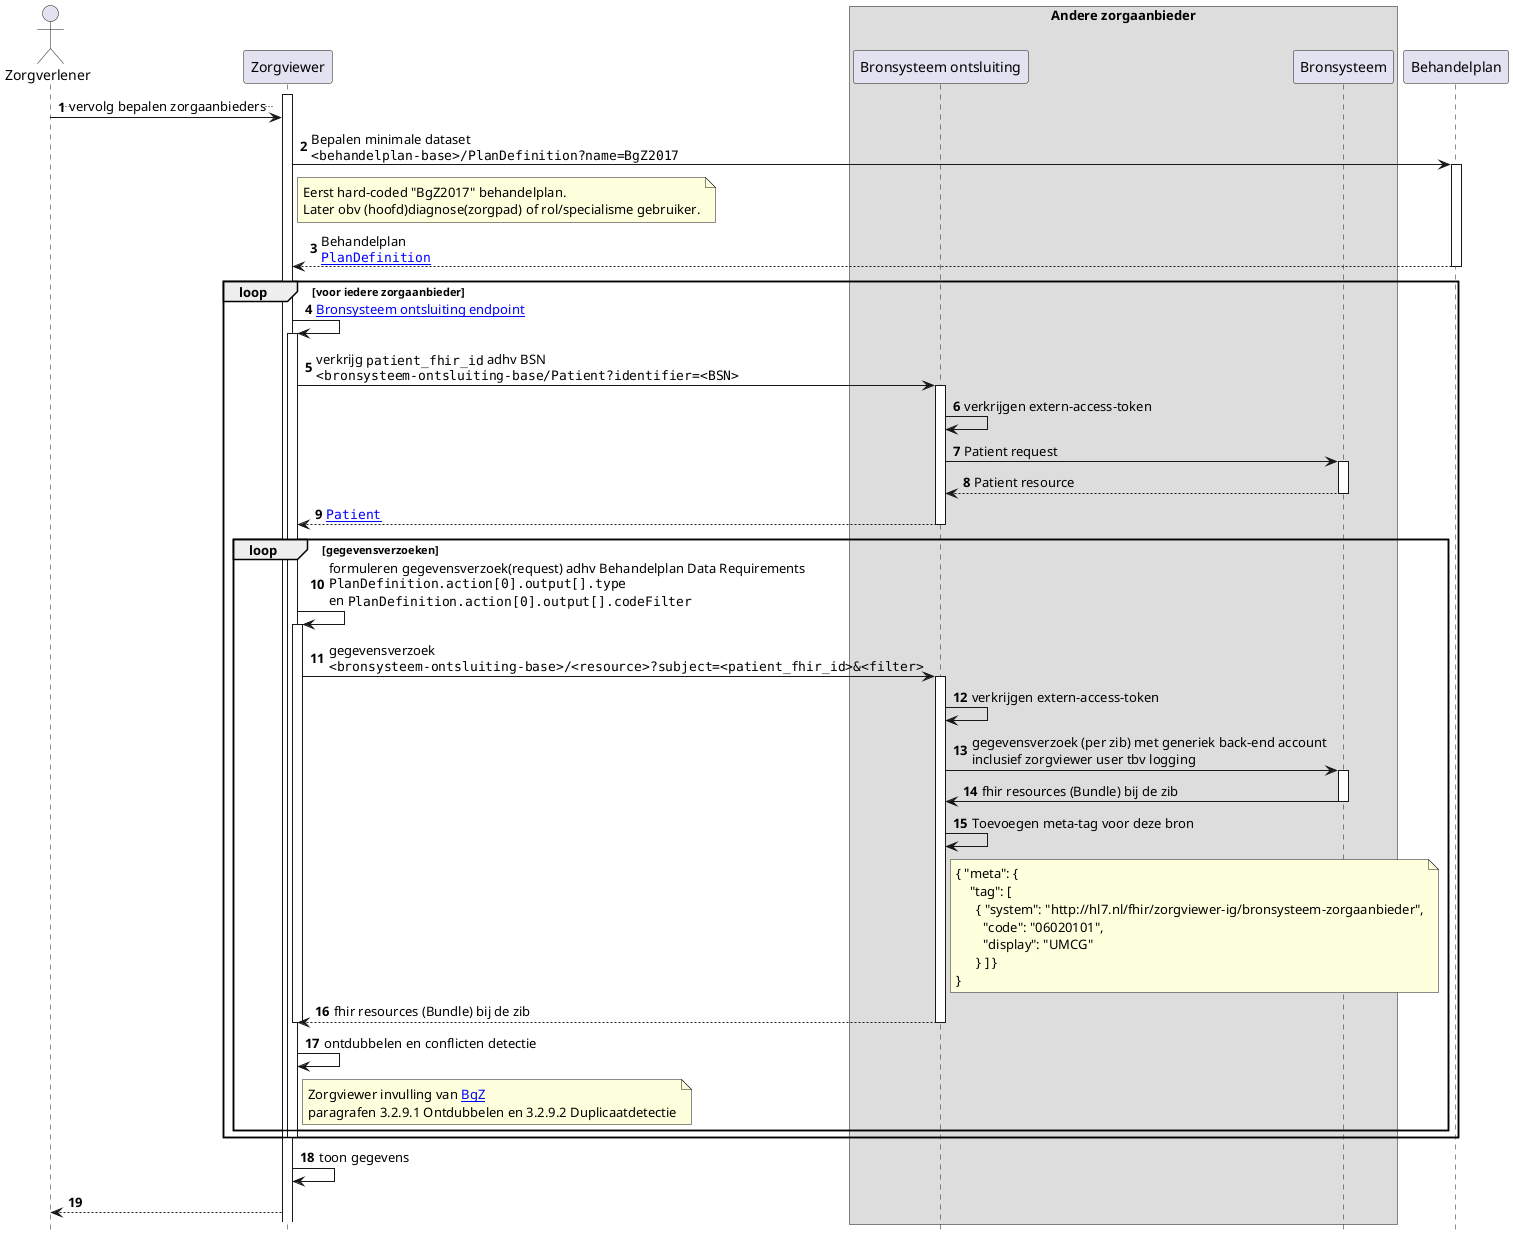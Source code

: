 @startuml
hide footbox
autonumber

actor Zorgverlener
participant Zorgviewer
box "Andere zorgaanbieder"
participant "Bronsysteem ontsluiting" as Bron
participant Bronsysteem
end box
participant Behandelplan

activate Zorgviewer
Zorgverlener->Zorgviewer: ..vervolg bepalen zorgaanbieders..
Zorgviewer->Behandelplan: Bepalen minimale dataset\n""<behandelplan-base>/PlanDefinition?name=BgZ2017""
note right Zorgviewer
  Eerst hard-coded "BgZ2017" behandelplan.
  Later obv (hoofd)diagnose(zorgpad) of rol/specialisme gebruiker.
end note
activate Behandelplan
Behandelplan-->Zorgviewer: Behandelplan\n""[[StructureDefinition-PlanDefinition.html PlanDefinition]]""
deactivate Behandelplan
loop voor iedere zorgaanbieder
  Zorgviewer->Zorgviewer: [[Endpoint-UMCG.html Bronsysteem ontsluiting endpoint]]
  activate Zorgviewer
  Zorgviewer->Bron : verkrijg ""patient_fhir_id"" adhv BSN\n""<bronsysteem-ontsluiting-base/Patient?identifier=<BSN>""
  activate Bron
  Bron->Bron : verkrijgen extern-access-token
  Bron->Bronsysteem : Patient request
  activate Bronsysteem
  Bronsysteem-->Bron : Patient resource
  deactivate Bronsysteem
  Bron-->Zorgviewer : ""[[StructureDefinition-Patient.html Patient]]""
  deactivate Bron
  loop gegevensverzoeken
    Zorgviewer->Zorgviewer: formuleren gegevensverzoek(request) adhv Behandelplan Data Requirements\n""PlanDefinition.action[0].output[].type""\nen ""PlanDefinition.action[0].output[].codeFilter""
    activate Zorgviewer
    Zorgviewer->Bron: gegevensverzoek\n""<bronsysteem-ontsluiting-base>/<resource>?subject=<patient_fhir_id>&<filter>""
    activate Bron
    Bron->Bron : verkrijgen extern-access-token
    Bron->Bronsysteem : gegevensverzoek (per zib) met generiek back-end account\ninclusief zorgviewer user tbv logging
    activate Bronsysteem
    Bronsysteem->Bron: fhir resources (Bundle) bij de zib
    deactivate Bronsysteem
    Bron->Bron: Toevoegen meta-tag voor deze bron
    note right Bron
{ "meta": {
    "tag": [
      { "system": "http://hl7.nl/fhir/zorgviewer-ig/bronsysteem-zorgaanbieder",
        "code": "06020101",
        "display": "UMCG"
      } ] }
}
    end note
    Bron-->Zorgviewer: fhir resources (Bundle) bij de zib
    deactivate Bron
    deactivate Zorgviewer
    Zorgviewer->Zorgviewer: ontdubbelen en conflicten detectie
    note right of Zorgviewer
      Zorgviewer invulling van [[https://informatiestandaarden.nictiz.nl/wiki/BgZ:V1.0_BgZ_MSZ_Informatiestandaard BgZ]] 
      paragrafen 3.2.9.1 Ontdubbelen en 3.2.9.2 Duplicaatdetectie
    end note
  end
  deactivate Zorgviewer
end

Zorgviewer->Zorgviewer: toon gegevens
Zorgviewer-->Zorgverlener

@enduml